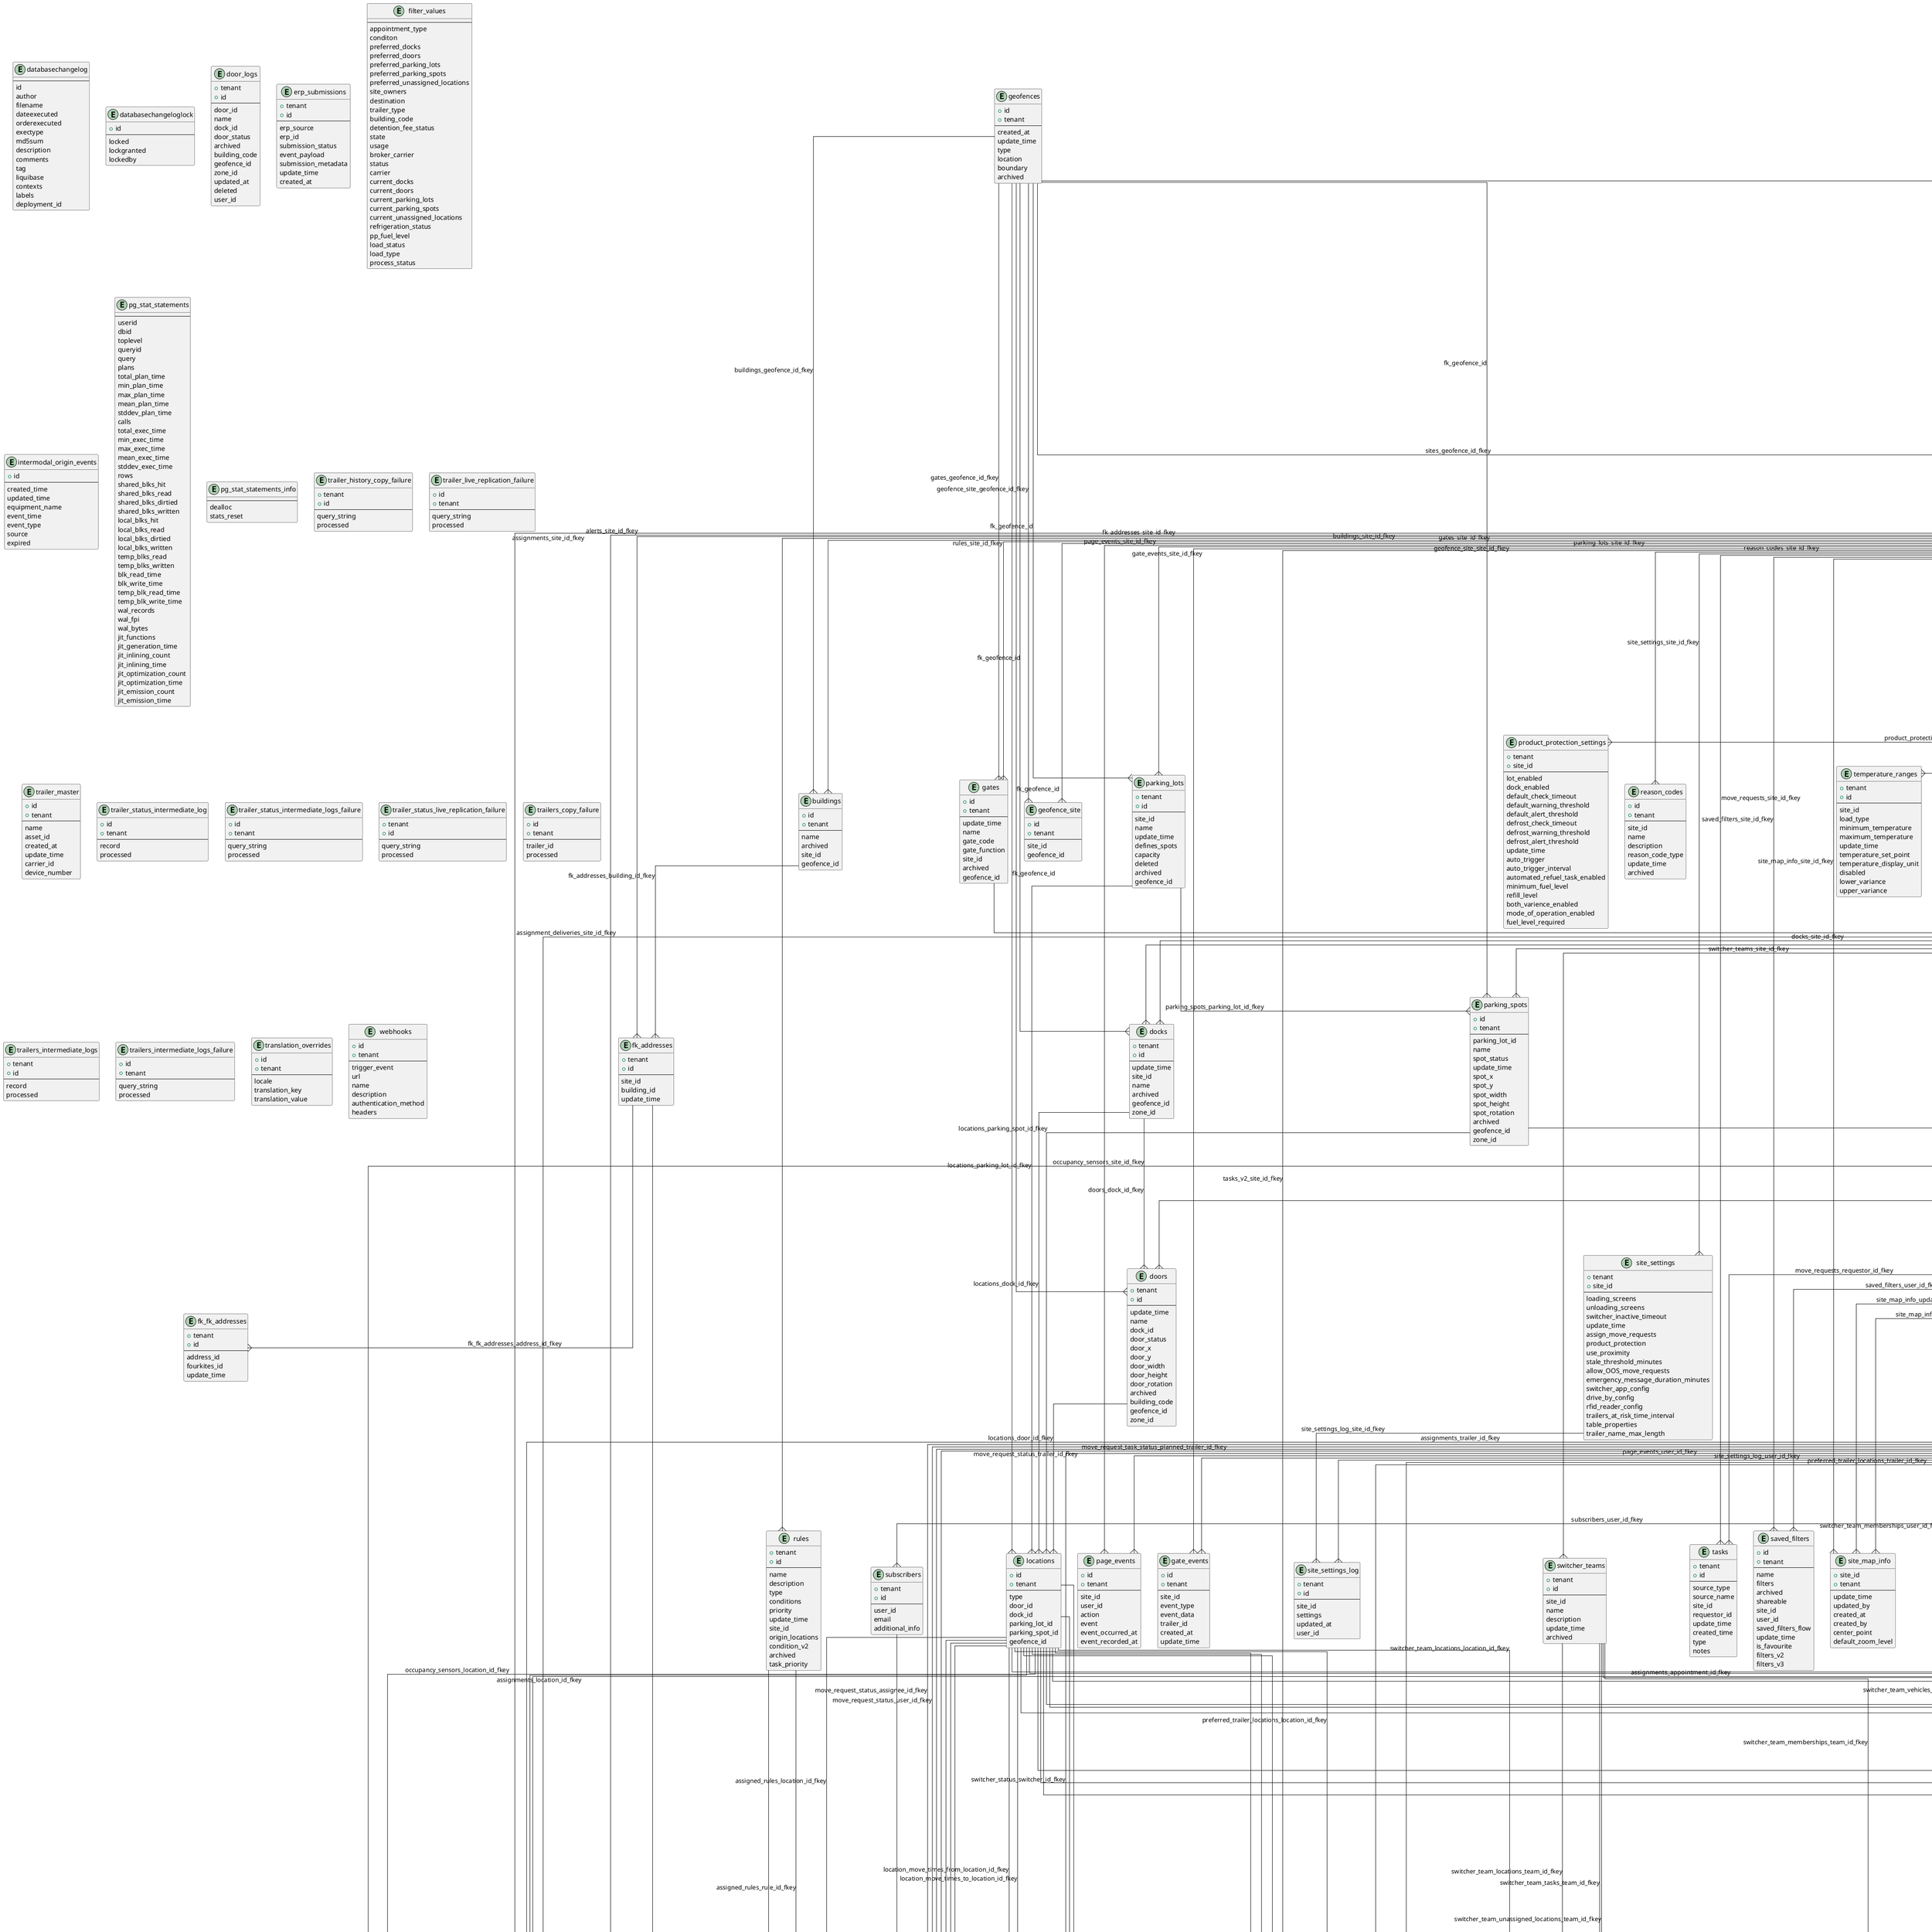 @startuml

skinparam linetype ortho

entity appointments {
    +id
    +tenant
    --
    appointment_type
    update_time
    tms_id
    tms_source
    site_id
    tractor_id
    gate_pass_number
    gp_open_time
    gp_close_time
    gp_close_type
    additional_attributes
    inbound_trailer_id
    outbound_trailer_id
}
entity assigned_rules {
    +tenant
    +id
    --
    update_time
    location_id
    rule_id
}
entity assignment_deliveries {
    +id
    +tenant
    --
    assignment_id
    delivery_id
    update_time
    site_id
}
entity assignments {
    +tenant
    +id
    --
    direction
    update_time
    appointment_id
    sequence_number
    trailer_id
    location_id
    site_id
}
entity buildings {
    +id
    +tenant
    --
    name
    archived
    site_id
    geofence_id
}
entity carrier_eligibility_rules {
    +id
    +tenant
    --
    tractor_owner
    trailer_owner
    load_status
}
entity carrier_rates {
    +tenant
    +id
    --
    carrier_id
    site_id
    trailer_type_id
    detention_rate_id
    archived
    update_time
    start_time
    type
    charge_interval
    charge_interval_units
    detention_rate
    disabled
    end_event
    free_time
    free_time_units
    intermodal
    max_fee
    ob_end_event
    ob_start_event
    origin_return_calc_method
    start_event
}
entity carrier_sites {
    +tenant
    +id
    --
    update_time
    carrier_id
    site_id
    active
}
entity carriers {
    +tenant
    +id
    --
    update_time
    carrier_code
    name
    owns_trailers
    owns_tractors
    archived
    fourkites_id
    auto_create_carrier_from_integration
    parent_carrier_id
}
entity ctpat_settings {
    +id
    +tenant
    --
    config
    enabled
    mandatory
    created_at
    updated_at
    created_by
    updated_by
}
entity custom_field_options {
    +tenant
    +id
    --
    custom_field_id
    name
    label
    value
}
entity custom_fields {
    +id
    +tenant
    --
    name
    label
    type
    additional_attributes
    description
}
entity customer_carriers {
    +tenant
    +id
    --
    customer_id
    carrier_id
    update_time
}
entity customers {
    +tenant
    +id
    --
    update_time
    name
    active
    customer_permalink
}
entity databasechangelog {
    --
    id
    author
    filename
    dateexecuted
    orderexecuted
    exectype
    md5sum
    description
    comments
    tag
    liquibase
    contexts
    labels
    deployment_id
}
entity databasechangeloglock {
    +id
    --
    locked
    lockgranted
    lockedby
}
entity deliveries {
    +id
    +tenant
    --
    name
    site_id
    update_time
    route_id
    bill_of_lading
    tms_id
    tms_source
    priority
    origin_id
    destination_id
    customer_id
    scheduled_arrival_start
    scheduled_arrival_end
    estimated_arrival_time
    actual_arrival_time
    scheduled_departure_start
    scheduled_departure_end
    actual_departure_time
    scheduled_load_id
    actual_load_id
    safety_check
    safety_check_time
    canceled
    external_url
    processed
    load_reference_numbers
    po_numbers
    reference_numbers
    expected_seal_number
    scheduled_carrier_id
    scheduled_trailer_name
    actual_load_mode
    tags
    want_time
    scheduled_trailer_type_id
    expected_seal_status
    expected_broker_id
    last_associated_trailer_id
    latest_appointment_id
}
entity delivery_groups {
    +id
    +tenant
    --
    group_id
    delivery_id
    update_time
    site_id
}
entity delivery_templates {
    +tenant
    +id
    --
    name
    template_type
    site_id
    load_status
    load_type
    process_status
    custom_fields
    update_time
    location_set_id
    deliveries
    archived
}
entity detention_rates {
    +tenant
    +id
    --
    detention_rate
    charge_interval
    charge_interval_units
    free_time
    free_time_units
    max_fee
    disabled
    archived
    intermodal
    start_event
    end_event
    ob_start_event
    ob_end_event
    origin_return_calc_method
}
entity docks {
    +tenant
    +id
    --
    update_time
    site_id
    name
    archived
    geofence_id
    zone_id
}
entity door_logs {
    +tenant
    +id
    --
    door_id
    name
    dock_id
    door_status
    archived
    building_code
    geofence_id
    zone_id
    updated_at
    deleted
    user_id
}
entity doors {
    +tenant
    +id
    --
    update_time
    name
    dock_id
    door_status
    door_x
    door_y
    door_width
    door_height
    door_rotation
    archived
    building_code
    geofence_id
    zone_id
}
entity driving_nodes {
    +id
    +tenant
    --
    location
    site_id
}
entity driving_paths {
    +tenant
    +id
    --
    parent_node_id
    child_node_id
    distance_in_meters
    site_id
}
entity erp_submissions {
    +tenant
    +id
    --
    erp_source
    erp_id
    submission_status
    event_payload
    submission_metadata
    update_time
    created_at
}
entity events {
    +tenant
    +id
    --
    update_time
    type
    start_time
    end_time
    data
    site_id
    level
    rule_id
    record_id
}
entity expected_load_history {
    +tenant
    +id
    --
    delivery_id
    creation_time
    load_id
    user_id
}
entity filter_values {
    --
    appointment_type
    conditon
    preferred_docks
    preferred_doors
    preferred_parking_lots
    preferred_parking_spots
    preferred_unassigned_locations
    site_owners
    destination
    trailer_type
    building_code
    detention_fee_status
    state
    usage
    broker_carrier
    status
    carrier
    current_docks
    current_doors
    current_parking_lots
    current_parking_spots
    current_unassigned_locations
    refrigeration_status
    pp_fuel_level
    load_status
    load_type
    process_status
}
entity fk_addresses {
    +tenant
    +id
    --
    site_id
    building_id
    update_time
}
entity fk_appointment_stops {
    +id
    +tenant
    --
    fourkites_id
    load_number
    stop_id
    status
    appointment_status
    update_time
}
entity fk_fk_addresses {
    +tenant
    +id
    --
    address_id
    fourkites_id
    update_time
}
entity fk_stops {
    +tenant
    +id
    --
    assignment_id
    address_id
    update_time
    checked
}
entity fk_tracking_loads {
    +tenant
    +id
    --
    fourkites_id
    load_number
    status
    update_time
}
entity fk_tracking_stops {
    +tenant
    +id
    --
    tracking_id
    stop_id
    fourkites_id
    update_time
}
entity form_layouts {
    +tenant
    +id
    --
    name
    site_id
    sections
}
entity freight {
    +tenant
    +id
    --
    update_time
    freight_code
    freight_type
    name
    description
    additional_attributes
    archived
}
entity freight_sites {
    +tenant
    +id
    --
    update_time
    freight_id
    site_id
}
entity gate_events {
    +id
    +tenant
    --
    site_id
    event_type
    event_data
    trailer_id
    created_at
    update_time
}
entity gates {
    +id
    +tenant
    --
    update_time
    name
    gate_code
    gate_function
    site_id
    archived
    geofence_id
}
entity geofence_site {
    +id
    +tenant
    --
    site_id
    geofence_id
}
entity geofences {
    +id
    +tenant
    --
    created_at
    update_time
    type
    location
    boundary
    archived
}
entity intermodal_origin_events {
    +id
    --
    created_time
    updated_time
    equipment_name
    event_time
    event_type
    source
    expired
}
entity item_bundles {
    +tenant
    +id
    --
    update_time
    quantity
    load_id
    freight_id
    audited
    supplier_site_id
}
entity load_types {
    +tenant
    +id
    --
    value
    additional_attributes
    archived
    update_time
}
entity loads {
    +id
    +tenant
    --
    update_time
}
entity location_move_times {
    +id
    +tenant
    --
    from_location_id
    to_location_id
    count
    average
    variance
    update_time
}
entity location_set_association {
    +id
    +tenant
    --
    location_id
    location_set_id
}
entity location_sets {
    +tenant
    +id
    --
}
entity locations {
    +id
    +tenant
    --
    type
    door_id
    dock_id
    parking_lot_id
    parking_spot_id
    geofence_id
}
entity move_request_events {
    +id
    +tenant
    --
    site_id
    event_type
    event_data
    trailer_id
    created_at
    update_time
}
entity move_request_queues {
    +tenant
    +id
    --
    user_id
    move_request_id
    priority
}
entity move_request_task_status {
    +id
    +tenant
    --
    task_id
    status_start_time
    status_end_time
    user_id
    trailer_id
    mover_type
    from_location_id
    to_location_id
    priority
    status
    rejected
    requestor_comments
    assignee_id
    assignee_comments
    assignment_reason
    temperature_display_unit
    temperature_set_point
    switcher_vehicle_id
    is_reopen
    assignment_logic
    trailer_status_id_at_task_creation
    planned_trailer_id
    planned_to_location_id
}
entity notifications {
    +id
    +tenant
    --
    subscription_id
    status
    history
    event_id
    created_at
    status_time
    archived
}
entity observed_load_history {
    +id
    +tenant
    --
    delivery_id
    creation_time
    load_id
    user_id
}
entity occupancy_sensor_events {
    +id
    +tenant
    --
    sensor_id
    enabled
    update_time
    event_start_time
    event_end_time
    occupancy_status
    tag_code
}
entity occupancy_sensors {
    +tenant
    +id
    --
    location_id
    code
    archived
    update_time
    site_id
}
entity page_events {
    +id
    +tenant
    --
    site_id
    user_id
    action
    event
    event_occurred_at
    event_recorded_at
}
entity parking_lots {
    +tenant
    +id
    --
    site_id
    name
    update_time
    defines_spots
    capacity
    deleted
    archived
    geofence_id
}
entity parking_spots {
    +id
    +tenant
    --
    parking_lot_id
    name
    spot_status
    update_time
    spot_x
    spot_y
    spot_width
    spot_height
    spot_rotation
    archived
    geofence_id
    zone_id
}
entity pg_stat_statements {
    --
    userid
    dbid
    toplevel
    queryid
    query
    plans
    total_plan_time
    min_plan_time
    max_plan_time
    mean_plan_time
    stddev_plan_time
    calls
    total_exec_time
    min_exec_time
    max_exec_time
    mean_exec_time
    stddev_exec_time
    rows
    shared_blks_hit
    shared_blks_read
    shared_blks_dirtied
    shared_blks_written
    local_blks_hit
    local_blks_read
    local_blks_dirtied
    local_blks_written
    temp_blks_read
    temp_blks_written
    blk_read_time
    blk_write_time
    temp_blk_read_time
    temp_blk_write_time
    wal_records
    wal_fpi
    wal_bytes
    jit_functions
    jit_generation_time
    jit_inlining_count
    jit_inlining_time
    jit_optimization_count
    jit_optimization_time
    jit_emission_count
    jit_emission_time
}
entity pg_stat_statements_info {
    --
    dealloc
    stats_reset
}
entity precool_task_status {
    +id
    +tenant
    --
    status_start_time
    status_end_time
    priority
    status
    rejected
    requestor_comments
    assignee_comments
    temperature_set_point
    task_id
    user_id
    trailer_id
    assignee_id
    assignment_reason
    temperature_display_unit
    switcher_vehicle_id
    is_reopen
    assignment_logic
    trailer_status_id_at_task_creation
    planned_trailer_id
    planned_to_location_id
}
entity preferred_trailer_locations {
    +id
    +tenant
    --
    update_time
    trailer_id
    location_id
}
entity product_protection_checks {
    +id
    +tenant
    --
    user_id
    trailer_id
    check_time
    temperature_checked
    fuel_level_checked
    refrigeration_status
    fuel_level
    temperature
    temperature_set_point
    temperature_range_min
    temperature_range_max
    temperature_display_unit
    source_type
    source_name
    mode_of_operation
    mode_of_operation_checked
}
entity product_protection_settings {
    +tenant
    +site_id
    --
    lot_enabled
    dock_enabled
    default_check_timeout
    default_warning_threshold
    default_alert_threshold
    defrost_check_timeout
    defrost_warning_threshold
    defrost_alert_threshold
    update_time
    auto_trigger
    auto_trigger_interval
    automated_refuel_task_enabled
    minimum_fuel_level
    refill_level
    both_varience_enabled
    mode_of_operation_enabled
    fuel_level_required
}
entity reason_codes {
    +id
    +tenant
    --
    site_id
    name
    description
    reason_code_type
    update_time
    archived
}
entity refuel_task_status {
    +tenant
    +id
    --
    status_start_time
    status_end_time
    priority
    status
    rejected
    requestor_comments
    assignee_comments
    assignment_reason
    task_id
    user_id
    trailer_id
    assignee_id
    fuel_level
    switcher_vehicle_id
    is_reopen
    assignment_logic
    trailer_status_id_at_task_creation
    planned_trailer_id
    planned_to_location_id
}
entity report_sites {
    +report_id
    +tenant
    +site_id
    --
    update_time
}
entity reports {
    +id
    +tenant
    --
    update_time
    created_at
    name
    template
    user_id
    columns
    filters
    shared_with
    is_shared_report
    last_modified_by
    filters_v2
}
entity rfid_tag_reads {
    +id
    +tenant
    --
    timestamp_of_read
    site_id
    signal_strength
    rfid
    tag_type_id
    tag_code
    switcher_vehicle_id
    switcher_driver
    latitude
    longitude
    heading
    speed
    distance_to_closest_location
    trailer_associated_with_rfid
    trailer_current_location_type
    trailer_current_location_id
    trailer_current_location_name
    status
    process_comments
    created_at
    invalid_payload
    post_process_required
    closest_parking_spot_id
    closest_parking_spot_name
    trailer_status_id
}
entity rules {
    +tenant
    +id
    --
    name
    description
    type
    conditions
    priority
    update_time
    site_id
    origin_locations
    condition_v2
    archived
    task_priority
}
entity saved_filters {
    +id
    +tenant
    --
    name
    filters
    archived
    shareable
    site_id
    user_id
    saved_filters_flow
    update_time
    is_favourite
    filters_v2
    filters_v3
}
entity scheduled_report_email_addresses {
    +id
    +tenant
    --
    scheduled_report_email_id
    email_address
}
entity scheduled_report_email_send_frequencies {
    +id
    +tenant
    --
    scheduled_report_email_id
    send_frequency
}
entity scheduled_report_emails {
    +tenant
    +id
    --
    name
    email_subject
    report_id
    created_at
    data_window_delta
    tz_name
    last_sent_at
    attachment_file_format
    site_ids
}
entity site_map_info {
    +site_id
    +tenant
    --
    update_time
    updated_by
    created_at
    created_by
    center_point
    default_zoom_level
}
entity site_settings {
    +tenant
    +site_id
    --
    loading_screens
    unloading_screens
    switcher_inactive_timeout
    update_time
    assign_move_requests
    product_protection
    use_proximity
    stale_threshold_minutes
    allow_OOS_move_requests
    emergency_message_duration_minutes
    switcher_app_config
    drive_by_config
    rfid_reader_config
    trailers_at_risk_time_interval
    table_properties
    trailer_name_max_length
}
entity site_settings_log {
    +tenant
    +id
    --
    site_id
    settings
    updated_at
    user_id
}
entity sites {
    +tenant
    +id
    --
    update_time
    name
    site_code
    site_type
    licensed
    archived
    additional_attributes
    geofence_id
    time_zone
    facility_master_id
}
entity subscribers {
    +tenant
    +id
    --
    user_id
    email
    additional_info
}
entity subscriptions {
    +tenant
    +id
    --
    event_type
    event_subtype
    notification_type
    subscriber_id
    archived
}
entity switcher_event_log {
    +id
    +tenant
    --
    event_data
    event_time
    created_at
}
entity switcher_status {
    +tenant
    +id
    --
    switcher_event_log_id
    switcher_id
    switcher_vehicle_id
    site_id
    status_start_time
    status_end_time
    logged_in
    screen
    event
    num_of_tasks_assigned
    task_id
    created_at
    next_switcher_status_id
}
entity switcher_status_summary {
    +id
    +tenant
    --
    interval_time
    switcher_id
    switcher_vehicle_id
    site_id
    logged_in_time
    task_screen_time
    home_screen_time
    inventory_screen_time
    product_protection_screen_time
    active_time_completed_tasks
    active_time_other_tasks
    inactive_time_with_tasks
    inactive_time_without_tasks
    total_move_tasks_completed
    total_move_tasks_rejected
    total_move_tasks_unassigned
    move_tasks_average_time_dispatched_to_unassigned
    move_tasks_average_time_dispatched_to_accepted
    move_tasks_average_time_accepted_to_rejected
    move_tasks_average_time_accepted_to_hooked
    move_tasks_average_time_hooked_to_completed
    move_tasks_average_time_dispatched_to_completed
    total_bump_tasks_completed
    total_bump_tasks_rejected
    total_bump_tasks_unassigned
    bump_tasks_average_time_dispatched_to_unassigned
    bump_tasks_average_time_dispatched_to_accepted
    bump_tasks_average_time_accepted_to_rejected
    bump_tasks_average_time_accepted_to_hooked
    bump_tasks_average_time_hooked_to_completed
    bump_tasks_average_time_dispatched_to_completed
    total_precool_tasks_completed
    total_precool_tasks_rejected
    total_precool_tasks_unassigned
    precool_tasks_average_time_dispatched_to_unassigned
    precool_tasks_average_time_dispatched_to_accepted
    precool_tasks_average_time_accepted_to_rejected
    precool_tasks_average_time_accepted_to_completed
    precool_tasks_average_time_dispatched_to_completed
    total_refuel_tasks_completed
    total_refuel_tasks_rejected
    total_refuel_tasks_unassigned
    refuel_tasks_average_time_dispatched_to_unassigned
    refuel_tasks_average_time_dispatched_to_accepted
    refuel_tasks_average_time_accepted_to_rejected
    refuel_tasks_average_time_accepted_to_completed
    refuel_tasks_average_time_dispatched_to_completed
    move_tasks_count_dispatched_to_unassigned
    move_tasks_count_dispatched_to_accepted
    move_tasks_count_accepted_to_rejected
    move_tasks_count_accepted_to_hooked
    move_tasks_count_hooked_to_completed
    move_tasks_count_dispatched_to_completed
    bump_tasks_count_dispatched_to_unassigned
    bump_tasks_count_dispatched_to_accepted
    bump_tasks_count_accepted_to_rejected
    bump_tasks_count_accepted_to_hooked
    bump_tasks_count_hooked_to_completed
    bump_tasks_count_dispatched_to_completed
    precool_tasks_count_dispatched_to_unassigned
    precool_tasks_count_dispatched_to_accepted
    precool_tasks_count_accepted_to_rejected
    precool_tasks_count_accepted_to_completed
    precool_tasks_count_dispatched_to_completed
    refuel_tasks_count_dispatched_to_unassigned
    refuel_tasks_count_dispatched_to_accepted
    refuel_tasks_count_accepted_to_rejected
    refuel_tasks_count_accepted_to_completed
    refuel_tasks_count_dispatched_to_completed
    manual_tasks_completed
    created_at
}
entity switcher_team_locations {
    +id
    +tenant
    --
    team_id
    location_id
    update_time
    preferred
}
entity switcher_team_memberships {
    +id
    +tenant
    --
    team_id
    user_id
    update_time
}
entity switcher_team_tasks {
    +id
    +tenant
    --
    team_id
    task_type
    update_time
}
entity switcher_team_unassigned_locations {
    +tenant
    +id
    --
    team_id
    eligible
    preferred
    update_time
}
entity switcher_team_vehicles {
    +tenant
    +id
    --
    team_id
    switcher_vehicle_id
    update_time
}
entity switcher_teams {
    +tenant
    +id
    --
    site_id
    name
    description
    update_time
    archived
}
entity switcher_vehicles {
    +tenant
    +id
    --
    site_id
    name
    description
    switcher_id
    archived
    location
    heading
    speed
}
entity tag_types {
    +tenant
    +id
    --
    name
    prefix
    default
    archived
    update_time
    created_at
    range_min
    range_max
}
entity tasks {
    +tenant
    +id
    --
    source_type
    source_name
    site_id
    requestor_id
    update_time
    created_time
    type
    notes
}
entity tasks_v2 {
    +tenant
    +id
    --
    site_id
    requestor_id
    source_type
    source_name
    created_time
    update_time
    type
    notes
    trailer_id
    mover_type
    from_location_id
    to_location_id
    temperature_set_point
    temperature_display_unit
    priority
    status
    rejected
    is_reopen
    requestor_comments
    assignee_comments
    assignee_id
    switcher_vehicle_id
    fuel_level
    trailer_status_id_at_task_creation
    planned_trailer_id
    planned_to_location_id
}
entity temperature_ranges {
    +tenant
    +id
    --
    site_id
    load_type
    minimum_temperature
    maximum_temperature
    update_time
    temperature_set_point
    temperature_display_unit
    disabled
    lower_variance
    upper_variance
}
entity tractors {
    +tenant
    +id
    --
    name
    carrier_id
    license_plate
    tractor_state
    tractor_country
    created_at
    update_time
    driver
}
entity trailer_checks {
    +id
    +tenant
    --
    trailer_id
    site_id
    update_time
    check_time
    check_direction
    tractor_id
    appointment_id
    guard_id
    comments
    gate_id
    turnaway_reason_code
    check_in_source
    check_out_source
    time_taken_checkin
    time_taken_checkout
    trailer_status_id
}
entity trailer_conditions {
    +tenant
    +id
    --
    value
    archived
    update_time
}
entity trailer_events {
    +tenant
    +id
    --
    site_id
    event_type
    event_data
    trailer_id
    created_at
    update_time
}
entity trailer_fees {
    +tenant
    +id
    --
    trailer_id
    update_time
    fee
    carrier_rate_id
    end_time
    start_time
}
entity trailer_history {
    +id
    +tenant
    --
    trailer_id
    name
    created_at
    device_number
    update_time
    carrier_id
    broker_id
    site_owner_id
    site_id
    process_status
    yusen_tag_id
    load_status_empty_timestamp
    load_status_full_timestamp
    process_status_unloaded_timestamp
    process_status_loaded_timestamp
    delivery_group
    seal
    seal_status
    location_id
    load_status
    load_type
    user_id
    ready
    damage
    damage_note
    audit
    audit_note
    out_of_service
    out_of_service_note
    usage
    old_tag_code
    condition
    comments
    switcher_vehicle_id
    tag_type_id
    tag_code
    latest_pp_check_id
    last_pp_temp_check_id
    last_pp_fuel_check_id
    last_tag_read_time
    building_code
    additional_attributes
    intermodal_origin_time
    status_start_time
    carrier_rates_id
    detention_start_timestamp
    risk_start_time
    check_in_time
    check_out_time
    detention_fees
    turnaway_reason_code
    expected_outbound_delivery
    location_source
    detention_rule
    detention_end_timestamp
    type_id
    ctpat_info
    last_driveby_validation_time
    expected_outbound_shipment_group_id
}
entity trailer_history_copy_failure {
    +tenant
    +id
    --
    query_string
    processed
}
entity trailer_history_tmp {
    +tenant
    +id
    --
    trailer_id
    name
    created_at
    device_number
    update_time
    carrier_id
    broker_id
    site_owner_id
    trailer_type_id
    site_id
    process_status
    yusen_tag_id
    load_status_empty_timestamp
    load_status_full_timestamp
    process_status_unloaded_timestamp
    process_status_loaded_timestamp
    delivery_group
    seal
    seal_status
    location_id
    load_status
    load_type
    user_id
    ready
    damage
    damage_note
    audit
    audit_note
    out_of_service
    out_of_service_note
    usage
    old_tag_code
    condition
    comments
    switcher_vehicle_id
    tag_type_id
    tag_code
    latest_pp_check_id
    last_pp_temp_check_id
    last_pp_fuel_check_id
    last_tag_read_time
    building_code
    load_status_time
    trailer_fees
    additional_attributes
    intermodal_origin_time
    status_start_time
    carrier_rates_id
    detention_start_timestamp
    risk_start_time
    check_in_time
    check_out_time
    detention_fees
    turnaway_reason_code
    expected_outbound_delivery
    location_source
    detention_rule
    detention_end_timestamp
}
entity trailer_live_replication_failure {
    +id
    +tenant
    --
    query_string
    processed
}
entity trailer_master {
    +id
    +tenant
    --
    name
    asset_id
    created_at
    update_time
    carrier_id
    device_number
}
entity trailer_pool_settings {
    +tenant
    +id
    --
    site_id
    carrier_id
    min_pool
    max_pool
    additional_attributes
    updated_at
    updated_by
}
entity trailer_queues {
    +id
    +tenant
    --
    location_id
    trailer_id
    position
    requestor_id
    additional_attributes
    task_priority
    requestor_comments
}
entity trailer_status {
    +id
    +tenant
    --
    update_time
    status_start_time
    status_end_time
    trailer_id
    delivery_group
    seal
    seal_status
    site_id
    location_id
    load_status
    load_type
    process_status
    user_id
    ready
    damage
    damage_note
    audit
    audit_note
    out_of_service
    out_of_service_note
    usage
    additional_attributes
    old_tag_code
    condition
    comments
    switcher_vehicle_id
    tag_type_id
    tag_code
    last_pp_fuel_check_id
    last_pp_temp_check_id
    latest_pp_check_id
    last_tag_read_time
    building_code
    carrier_id
    trailer_name
    trailer_type_id
    intermodal_origin_time
    broker_id
    site_owner_id
    expected_outbound_delivery
    location_source
    carrier_rates_id
    detention_start_timestamp
    risk_start_time
    ctpat_info
    last_driveby_validation_time
    additional_attributes_v2
    trailer_usage_id
    trailer_condition_id
    load_type_id
    expected_outbound_shipment_group_id
}
entity trailer_status_intermediate_log {
    +id
    +tenant
    --
    record
    processed
}
entity trailer_status_intermediate_logs_failure {
    +id
    +tenant
    --
    query_string
    processed
}
entity trailer_status_live_replication_failure {
    +tenant
    +id
    --
    query_string
    processed
}
entity trailer_tag_sites {
    +id
    +tenant
    --
    update_time
    trailer_tag_id
    eligible_site_id
}
entity trailer_tags {
    +tenant
    +id
    --
    update_time
    tag_code
    trailer_name
    carrier_id
    archived
    additional_attributes
    check_in_eligible
    check_out_eligible
    trailer_usage
    trailer_type_id
    tag_type_id
    trailer_usage_id
}
entity trailer_type_sites {
    +tenant
    +id
    --
    update_time
    trailer_type_id
    eligible_site_id
}
entity trailer_types {
    +id
    +tenant
    --
    name
    refrigerated
    is_swing_door
    archived
}
entity trailer_usage {
    +id
    +tenant
    --
    value
    archived
    update_time
}
entity trailers {
    +id
    +tenant
    --
    name
    created_at
    update_time
    carrier_id
    broker_id
    site_owner_id
    type_id
    process_status
    site_id
    device_number
    yusen_tag_id
    load_status_empty_timestamp
    load_status_full_timestamp
    process_status_loaded_timestamp
    process_status_unloaded_timestamp
    carrier_rates_id
    check_in_time
    check_out_time
    detention_start_timestamp
    detention_end_timestamp
    detention_fees
    detention_rule
    risk_start_time
    turnaway_reason_code
    additional_attributes_v2
}
entity trailers_copy_failure {
    +id
    +tenant
    --
    trailer_id
    processed
}
entity trailers_intermediate_logs {
    +tenant
    +id
    --
    record
    processed
}
entity trailers_intermediate_logs_failure {
    +id
    +tenant
    --
    query_string
    processed
}
entity trailers_v2 {
    +id
    +tenant
    --
    name
    created_at
    update_time
    device_number
    carrier_id
    broker_id
    site_owner_id
    site_id
    process_status
    yusen_tag_id
    load_status_empty_timestamp
    load_status_full_timestamp
    process_status_unloaded_timestamp
    process_status_loaded_timestamp
    delivery_group
    seal
    seal_status
    location_id
    load_status
    load_type
    user_id
    ready
    damage
    damage_note
    audit
    audit_note
    out_of_service
    out_of_service_note
    usage
    old_tag_code
    condition
    comments
    switcher_vehicle_id
    tag_type_id
    tag_code
    latest_pp_check_id
    last_pp_temp_check_id
    last_pp_fuel_check_id
    last_tag_read_time
    building_code
    additional_attributes
    intermodal_origin_time
    status_start_time
    carrier_rates_id
    check_in_time
    check_out_time
    detention_fees
    detention_start_timestamp
    risk_start_time
    turnaway_reason_code
    expected_outbound_delivery
    location_source
    detention_rule
    detention_end_timestamp
    type_id
    ctpat_info
    last_driveby_validation_time
    last_known_audit
    last_known_audit_note
    last_known_damage
    last_known_damage_note
    last_known_out_of_service
    last_known_out_of_service_note
    ever_damage
    ever_out_of_service
    last_location_update_time
    last_process_status_update_time
    last_load_status_update_time
    last_condition_update_time
    last_known_tag_code
    last_known_inside_process_status
    last_known_inbound_delivery_group
    last_known_outbound_delivery_group
    last_known_location_id
    first_assigned_processing_location_id
    last_comment_update_time
    last_audit_note_update_time
    last_damage_note_update_time
    last_out_of_service_note_update_time
    last_known_comment
    additional_attributes_v2
    trailer_usage_id
    trailer_condition_id
    load_type_id
    expected_outbound_shipment_group_id
    detention_configuration_at_checkin
    load_status_at_checkin
    detention_start_event
    detention_end_event
    time_on_site
}
entity trailers_v2_tmp {
    +tenant
    +id
    --
    name
    created_at
    update_time
    device_number
    carrier_id
    broker_id
    site_owner_id
    trailer_type_id
    site_id
    process_status
    yusen_tag_id
    load_status_empty_timestamp
    load_status_full_timestamp
    process_status_unloaded_timestamp
    process_status_loaded_timestamp
    delivery_group
    seal
    seal_status
    location_id
    load_status
    load_type
    user_id
    ready
    damage
    damage_note
    audit
    audit_note
    out_of_service
    out_of_service_note
    usage
    old_tag_code
    condition
    comments
    switcher_vehicle_id
    tag_type_id
    tag_code
    latest_pp_check_id
    last_pp_temp_check_id
    last_pp_fuel_check_id
    last_tag_read_time
    building_code
    load_status_time
    trailer_fees
    additional_attributes
    intermodal_origin_time
    status_start_time
    carrier_rates_id
    check_in_time
    check_out_time
    detention_fees
    detention_start_timestamp
    risk_start_time
    turnaway_reason_code
    expected_outbound_delivery
    location_source
    detention_rule
    detention_end_timestamp
}
entity translation_overrides {
    +id
    +tenant
    --
    locale
    translation_key
    translation_value
}
entity user_carriers {
    +tenant
    +id
    --
    user_id
    carrier_id
    update_time
}
entity user_history {
    +id
    +tenant
    --
    user_id
    event_time
    active
    logged_in
    user_initiated
    generated_by
}
entity user_site_preferences {
    +tenant
    +id
    --
    site_id
    user_id
    docks
    tasks
    created_at
    updated_at
}
entity user_sites {
    +tenant
    +id
    --
    user_id
    site_id
    update_time
}
entity users {
    +id
    +tenant
    --
    first_name
    last_name
    email_address
    expires_in
    create_time
    update_time
    archived
    keycloak_id
    heartbeat
    type
    language
    language_code
    created_by
    updated_by
    updated_at
}
entity webhooks {
    +id
    +tenant
    --
    trigger_event
    url
    name
    description
    authentication_method
    headers
}
entity yard_properties {
    +tenant
    +id
    --
    property
    option_name
    additional_attributes
    zone_id
}
entity zones {
    +id
    +tenant
    --
    name
    description
    site_id
    geofence_id
    archived
    clean_up
    update_time
}

appointments --{ assignments :assignments_appointment_id_fkey
appointments --{ deliveries :deliveries_latest_appointment_id_fkey
appointments --{ trailer_checks :trailer_checks_appointment_id_fkey
assignments --{ assignment_deliveries :assignment_deliveries_assignment_id_fkey
assignments --{ fk_stops :fk_stops_assignment_id_fkey
buildings --{ fk_addresses :fk_addresses_building_id_fkey
carrier_rates --{ trailer_fees :trailer_fees_carrier_rate_id_fkey
carrier_rates --{ trailer_status :trailer_status_carrier_rates_id
carrier_rates --{ trailers :trailers_carrier_rates_id
carrier_rates --{ trailer_history :trailers_history_carrier_rates_id
carrier_rates --{ trailer_history_tmp :trailers_history_carrier_rates_id
carrier_rates --{ trailers_v2 :trailers_v2_carrier_rates_id
carrier_rates --{ trailers_v2_tmp :trailers_v2_carrier_rates_id
carrier_rates --{ trailers_v2 :trailers_v2_detention_configuration_at_checkin
carriers --{ carrier_eligibility_rules :carrier_eligibility_rules_tractor_owner_fkey
carriers --{ carrier_eligibility_rules :carrier_eligibility_rules_trailer_owner_fkey
carriers --{ deliveries :carrier_id_fkey
carriers --{ carrier_rates :carrier_rates_carrier_id_fkey
carriers --{ carrier_sites :carrier_sites_carrier_id_fkey
carriers --{ customer_carriers :customer_carriers_carrier_id_fkey
carriers --{ deliveries :deliveries_expected_broker_id_fkey
carriers --{ tractors :tractors_carrier_id_fkey
carriers --{ trailer_history :trailer_history_broker_id_fkey
carriers --{ trailer_history_tmp :trailer_history_broker_id_fkey
carriers --{ trailer_history :trailer_history_carrier_id_fkey
carriers --{ trailer_history_tmp :trailer_history_carrier_id_fkey
carriers --{ trailer_pool_settings :trailer_pool_settings_carrier_id_fkey
carriers --{ trailer_status :trailer_status_broker_id_fkey
carriers --{ trailer_status :trailer_status_carrier_id_fkey
carriers --{ trailer_tags :trailer_tags_carrier_id_fkey
carriers --{ trailers :trailers_broker_id_fkey
carriers --{ trailers :trailers_carrier_id_fkey
carriers --{ trailers_v2 :trailers_v2_broker_id_fkey
carriers --{ trailers_v2_tmp :trailers_v2_broker_id_fkey
carriers --{ trailers_v2 :trailers_v2_carrier_id_fkey
carriers --{ trailers_v2_tmp :trailers_v2_carrier_id_fkey
carriers --{ user_carriers :user_carriers_carrier_id_fkey
custom_fields --{ custom_field_options :custom_field_options_custom_field_id_fkey
customers --{ customer_carriers :customer_carriers_customer_id_fkey
customers --{ deliveries :deliveries_customer_id_fkey
deliveries --{ assignment_deliveries :assignment_deliveries_delivery_id_fkey
deliveries --{ delivery_groups :delivery_groups_delivery_id_fkey
deliveries --{ expected_load_history :expected_load_history_delivery_id_fkey
deliveries --{ observed_load_history :observed_load_history_delivery_id_fkey
deliveries --{ trailer_history_tmp :trailer_history_expected_outbound_delivery_fkey
deliveries --{ trailers_v2_tmp :trailers_v2_expected_outbound_delivery_fkey
detention_rates --{ carrier_rates :carrier_rates_detention_rate_id_fkey
docks --{ doors :doors_dock_id_fkey
docks --{ locations :locations_dock_id_fkey
doors --{ locations :locations_door_id_fkey
driving_nodes --{ driving_paths :driving_paths_child_node_id_fkey
driving_nodes --{ driving_paths :driving_paths_parent_node_id_fkey
events --{ notifications :notifications_event_id_fkey
fk_addresses --{ fk_fk_addresses :fk_fk_addresses_address_id_fkey
fk_addresses --{ fk_stops :fk_stops_address_id_fkey
fk_stops --{ fk_appointment_stops :fk_appointment_stops_stop_id_fkey
fk_stops --{ fk_tracking_stops :fk_tracking_stops_stop_id_fkey
fk_tracking_loads --{ fk_tracking_stops :fk_tracking_stops_tracking_id_fkey
freight --{ freight_sites :freight_sites_freight_id_fkey
freight --{ item_bundles :item_bundles_freight_id_fkey
gates --{ trailer_checks :trailer_checks_gate_id_fkey
geofences --{ buildings :buildings_geofence_id_fkey
geofences --{ docks :fk_geofence_id
geofences --{ doors :fk_geofence_id
geofences --{ locations :fk_geofence_id
geofences --{ parking_lots :fk_geofence_id
geofences --{ parking_spots :fk_geofence_id
geofences --{ gates :gates_geofence_id_fkey
geofences --{ geofence_site :geofence_site_geofence_id_fkey
geofences --{ sites :sites_geofence_id_fkey
geofences --{ zones :zones_geofence_id_fkey
load_types --{ trailer_status :trailer_status_load_types_id_fkey
load_types --{ trailers_v2 :trailers_v2_load_types_id_fkey
loads --{ deliveries :deliveries_actual_load_id_fkey
loads --{ deliveries :deliveries_scheduled_load_id_fkey
loads --{ expected_load_history :expected_load_history_load_id_fkey
loads --{ item_bundles :item_bundles_load_id_fkey
loads --{ observed_load_history :observed_load_history_load_id_fkey
location_sets --{ delivery_templates :delivery_templates_location_set_id_fkey
location_sets --{ location_set_association :location_set_association_location_set_id_fkey
locations --{ assigned_rules :assigned_rules_location_id_fkey
locations --{ assignments :assignments_location_id_fkey
locations --{ location_move_times :location_move_times_from_location_id_fkey
locations --{ location_move_times :location_move_times_to_location_id_fkey
locations --{ location_set_association :location_set_association_location_id_fkey
locations --{ move_request_task_status :move_request_status_from_location_id_fkey
locations --{ move_request_task_status :move_request_status_to_location_id_fkey
locations --{ move_request_task_status :move_request_task_status_planned_to_location_id_fkey
locations --{ occupancy_sensors :occupancy_sensors_location_id_fkey
locations --{ precool_task_status :precool_task_status_planned_to_location_id_fkey
locations --{ preferred_trailer_locations :preferred_trailer_locations_location_id_fkey
locations --{ refuel_task_status :refuel_task_status_planned_to_location_id_fkey
locations --{ switcher_team_locations :switcher_team_locations_location_id_fkey
locations --{ tasks_v2 :tasks_v2_from_location_id_fkey
locations --{ tasks_v2 :tasks_v2_planned_to_location_id_fkey
locations --{ tasks_v2 :tasks_v2_to_location_id_fkey
locations --{ trailer_history :trailer_history_location_id_fkey
locations --{ trailer_history_tmp :trailer_history_location_id_fkey
locations --{ trailer_status :trailer_status_location_id_fkey
locations --{ trailer_queues :trailerqueues_location_id_fkey
locations --{ trailers_v2 :trailers_v2_first_assigned_processing_location_id
locations --{ trailers_v2 :trailers_v2_last_known_location_id
locations --{ trailers_v2 :trailers_v2_location_id_fkey
locations --{ trailers_v2_tmp :trailers_v2_location_id_fkey
occupancy_sensors --{ occupancy_sensor_events :occupancy_sensor_events_sensor_id_fkey
parking_lots --{ locations :locations_parking_lot_id_fkey
parking_lots --{ parking_spots :parking_spots_parking_lot_id_fkey
parking_spots --{ locations :locations_parking_spot_id_fkey
parking_spots --{ rfid_tag_reads :rfid_tag_reads_closest_parking_spot_id_fkey
product_protection_checks --{ trailer_status :last_pp_fuel_check_id
product_protection_checks --{ trailer_status :last_pp_temp_check_id
product_protection_checks --{ trailer_status :latest_pp_check_id
product_protection_checks --{ trailer_history :trailer_history_last_pp_fuel_check_id
product_protection_checks --{ trailer_history_tmp :trailer_history_last_pp_fuel_check_id
product_protection_checks --{ trailer_history :trailer_history_last_pp_temp_check_id
product_protection_checks --{ trailer_history_tmp :trailer_history_last_pp_temp_check_id
product_protection_checks --{ trailer_history :trailer_history_latest_pp_check_id
product_protection_checks --{ trailer_history_tmp :trailer_history_latest_pp_check_id
product_protection_checks --{ trailers_v2 :trailers_v2_last_pp_fuel_check_id
product_protection_checks --{ trailers_v2_tmp :trailers_v2_last_pp_fuel_check_id
product_protection_checks --{ trailers_v2 :trailers_v2_last_pp_temp_check_id
product_protection_checks --{ trailers_v2_tmp :trailers_v2_last_pp_temp_check_id
product_protection_checks --{ trailers_v2 :trailers_v2_latest_pp_check_id
product_protection_checks --{ trailers_v2_tmp :trailers_v2_latest_pp_check_id
reports --{ report_sites :report_sites_report_id_fkey
reports --{ scheduled_report_emails :scheduled_report_emails_report_id_fkey
rules --{ events :alerts_rule_id_fkey
rules --{ assigned_rules :assigned_rules_rule_id_fkey
scheduled_report_emails --{ scheduled_report_email_addresses :scheduled_report_email_addresses_scheduled_report_email_id_fkey
scheduled_report_emails --{ scheduled_report_email_send_frequencies :scheduled_report_email_send_freq_scheduled_report_email_id_fkey
site_settings --{ site_settings_log :site_settings_log_site_id_fkey
sites --{ events :alerts_site_id_fkey
sites --{ appointments :appointments_site_id_fkey
sites --{ assignment_deliveries :assignment_deliveries_site_id_fkey
sites --{ assignments :assignments_site_id_fkey
sites --{ buildings :buildings_site_id_fkey
sites --{ carrier_rates :carrier_rates_site_id_fkey
sites --{ carrier_sites :carrier_sites_site_id_fkey
sites --{ deliveries :deliveries_destination_id_fkey
sites --{ deliveries :deliveries_origin_id_fkey
sites --{ deliveries :deliveries_site_id_fkey
sites --{ delivery_groups :delivery_groups_site_id_fkey
sites --{ delivery_templates :delivery_templates_site_id_fkey
sites --{ docks :docks_site_id_fkey
sites --{ driving_nodes :driving_nodes_site_id_fkey
sites --{ driving_paths :driving_paths_site_id_fkey
sites --{ fk_addresses :fk_addresses_site_id_fkey
sites --{ trailers :fk_site_id
sites --{ form_layouts :form_layouts_site_id_fkey
sites --{ freight_sites :freight_sites_site_id_fkey
sites --{ gate_events :gate_events_site_id_fkey
sites --{ gates :gates_site_id_fkey
sites --{ geofence_site :geofence_site_site_id_fkey
sites --{ item_bundles :item_bundles_supplier_site_id_fkey
sites --{ move_request_events :move_request_events_site_id_fkey
sites --{ tasks :move_requests_site_id_fkey
sites --{ occupancy_sensors :occupancy_sensors_site_id_fkey
sites --{ page_events :page_events_site_id_fkey
sites --{ parking_lots :parking_lots_site_id_fkey
sites --{ product_protection_settings :product_protection_settings_site_id_fkey
sites --{ reason_codes :reason_codes_site_id_fkey
sites --{ report_sites :report_sites_site_id_fkey
sites --{ rfid_tag_reads :rfid_tags_reads_site_id_fkey
sites --{ rules :rules_site_id_fkey
sites --{ saved_filters :saved_filters_site_id_fkey
sites --{ site_map_info :site_map_info_site_id_fkey
sites --{ site_settings :site_settings_site_id_fkey
sites --{ switcher_status :switcher_status_site_id_fkey
sites --{ switcher_status_summary :switcher_status_summary_site_id_fkey
sites --{ switcher_teams :switcher_teams_site_id_fkey
sites --{ switcher_vehicles :switcher_vehicles_site_id_fkey
sites --{ tasks_v2 :tasks_v2_site_id_fkey
sites --{ temperature_ranges :temperature_ranges_site_id_fkey
sites --{ trailer_checks :trailer_checks_site_id_fkey
sites --{ trailer_events :trailer_events_site_id_fkey
sites --{ trailer_history :trailer_history_fk_site_id
sites --{ trailer_history_tmp :trailer_history_fk_site_id
sites --{ trailer_history :trailer_history_site_owner_id_fkey
sites --{ trailer_history_tmp :trailer_history_site_owner_id_fkey
sites --{ trailer_pool_settings :trailer_pool_settings_site_id_fkey
sites --{ trailer_status :trailer_status_site_id_fkey
sites --{ trailer_status :trailer_status_site_owner_id_fkey
sites --{ trailer_tag_sites :trailer_tag_sites_eligible_site_id_fkey
sites --{ trailer_type_sites :trailer_typ_sites_eligible_site_id_fkey
sites --{ trailers :trailers_site_owner_id_fkey
sites --{ trailers_v2 :trailers_v2_fk_site_id
sites --{ trailers_v2_tmp :trailers_v2_fk_site_id
sites --{ trailers_v2 :trailers_v2_site_owner_id_fkey
sites --{ trailers_v2_tmp :trailers_v2_site_owner_id_fkey
sites --{ user_site_preferences :user_site_preferences_site_id_fkey
sites --{ user_sites :user_sites_site_id_fkey
sites --{ zones :zones_site_id_fkey
subscribers --{ subscriptions :subscriptions_subscriber_id_fkey
subscriptions --{ notifications :notifications_subscription_id_fkey
switcher_event_log --{ switcher_status :switcher_status_switcher_event_log_id_fkey
switcher_status --{ switcher_status :switcher_status_switcher_status_id_fkey
switcher_teams --{ switcher_team_locations :switcher_team_locations_team_id_fkey
switcher_teams --{ switcher_team_memberships :switcher_team_memberships_team_id_fkey
switcher_teams --{ switcher_team_tasks :switcher_team_tasks_team_id_fkey
switcher_teams --{ switcher_team_unassigned_locations :switcher_team_unassigned_locations_team_id_fkey
switcher_teams --{ switcher_team_vehicles :switcher_team_vehicles_team_id_fkey
switcher_vehicles --{ move_request_task_status :move_request_task_status_switcher_vehicle_id_fkey
switcher_vehicles --{ precool_task_status :precool_task_status_switcher_vehicle_id_fkey
switcher_vehicles --{ refuel_task_status :refuel_task_status_switcher_vehicle_id_fkey
switcher_vehicles --{ rfid_tag_reads :rfid_tags_reads_switcher_vehicle_id_fkey
switcher_vehicles --{ switcher_status_summary :switcher_status_summary_switcher_vehicle_id_fkey
switcher_vehicles --{ switcher_status :switcher_status_switcher_vehicle_id_fkey
switcher_vehicles --{ switcher_team_vehicles :switcher_team_vehicles_switcher_vehicle_id_fkey
switcher_vehicles --{ trailer_status :switcher_vehicle_id_fkey
switcher_vehicles --{ tasks_v2 :tasks_v2_switcher_vehicle_id_fkey
switcher_vehicles --{ trailer_history :trailer_history_switcher_vehicle_id_fkey
switcher_vehicles --{ trailer_history_tmp :trailer_history_switcher_vehicle_id_fkey
switcher_vehicles --{ trailers_v2 :trailers_v2_switcher_vehicle_id_fkey
switcher_vehicles --{ trailers_v2_tmp :trailers_v2_switcher_vehicle_id_fkey
tag_types --{ rfid_tag_reads :rfid_tags_reads_tag_type_id_fkey
tag_types --{ trailer_history :trailer_history_tag_type_id_fkey
tag_types --{ trailer_history_tmp :trailer_history_tag_type_id_fkey
tag_types --{ trailer_status :trailer_status_tag_type_id_fkey
tag_types --{ trailer_tags :trailer_tags_tag_type_id_fkey
tag_types --{ trailers_v2 :trailers_v2_tag_type_id_fkey
tag_types --{ trailers_v2_tmp :trailers_v2_tag_type_id_fkey
tasks_v2 --{ move_request_queues :move_request_queues_move_request_id_fkey
tasks_v2 --{ move_request_task_status :move_request_status_move_request_id_fkey
tasks_v2 --{ precool_task_status :precool_task_status_task_id_fkey
tasks_v2 --{ refuel_task_status :refuel_task_status_task_id_fkey
tasks_v2 --{ switcher_status :switcher_status_task_id_fkey
tractors --{ appointments :appointments_tractor_id_fkey
tractors --{ trailer_checks :trailer_checks_tractor_id_fkey
trailer_conditions --{ trailer_status :trailer_status_trailer_condition_id_fkey
trailer_conditions --{ trailers_v2 :trailers_v2_trailer_condition_id_fkey
trailer_status --{ move_request_task_status :move_request_task_status_trailer_status_id_at_task_creation_fke
trailer_status --{ precool_task_status :precool_task_status_trailer_status_id_at_task_creation_fkey
trailer_status --{ refuel_task_status :refuel_task_status_trailer_status_id_at_task_creation_fkey
trailer_status --{ rfid_tag_reads :rfid_tag_reads_trailer_status_id_fkey
trailer_status --{ tasks_v2 :tasks_v2_trailer_status_id_at_task_creation_fkey
trailer_status --{ trailer_checks :trailer_checks_trailer_status_id_fkey
trailer_tags --{ trailer_tag_sites :trailer_tag_sites_trailer_tag_id_fkey
trailer_types --{ carrier_rates :carrier_rates_trailer_type_id_fkey
trailer_types --{ deliveries :deliveries_trailer_type_id_fkey
trailer_types --{ trailer_tags :fk_trailer_type_id
trailer_types --{ trailers :fk_trailer_type_id
trailer_types --{ trailer_history_tmp :trailer_history_trailer_type_id_fkey
trailer_types --{ trailer_history :trailer_history_type_id_fkey
trailer_types --{ trailer_status :trailer_status_trailer_type_id_fkey
trailer_types --{ trailer_type_sites :trailer_type_sites_trailer_type_id_fkey
trailer_types --{ trailers_v2_tmp :trailers_v2_trailer_type_id_fkey
trailer_types --{ trailers_v2 :trailers_v2_type_id_fkey
trailer_usage --{ trailer_status :trailer_status_trailer_usage_id_fkey
trailer_usage --{ trailer_tags :trailer_tags_trailer_usage_id_fkey
trailer_usage --{ trailers_v2 :trailers_v2_trailer_usage_id_fkey
trailers --{ appointments :appointments_inbound_trailer_id_fkey
trailers --{ appointments :appointments_outbound_trailer_id_fkey
trailers --{ assignments :assignments_trailer_id_fkey
trailers --{ deliveries :deliveries_last_associated_trailer_id_fkey
trailers --{ gate_events :gate_events_trailer_id_fkey
trailers --{ move_request_events :move_request_events_trailer_id_fkey
trailers --{ move_request_task_status :move_request_status_trailer_id_fkey
trailers --{ move_request_task_status :move_request_task_status_planned_trailer_id_fkey
trailers --{ precool_task_status :precool_task_status_planned_trailer_id_fkey
trailers --{ precool_task_status :precool_task_status_trailer_id_fkey
trailers --{ preferred_trailer_locations :preferred_trailer_locations_trailer_id_fkey
trailers --{ product_protection_checks :product_protection_checks_trailer_id_fkey
trailers --{ refuel_task_status :refuel_task_status_planned_trailer_id_fkey
trailers --{ refuel_task_status :refuel_task_status_trailer_id_fkey
trailers --{ rfid_tag_reads :rfid_tags_reads_trailer_associated_with_rfid_fkey
trailers --{ tasks_v2 :tasks_v2_planned_trailer_id_fkey
trailers --{ tasks_v2 :tasks_v2_trailer_id_fkey
trailers --{ trailer_checks :trailer_checks_trailer_id_fkey
trailers --{ trailer_events :trailer_events_trailer_id_fkey
trailers --{ trailer_fees :trailer_fees_trailer_id_fkey
trailers --{ trailer_status :trailer_status_trailer_id_fkey
trailers --{ trailer_queues :trailerqueues_trailer_id_fkey
trailers_v2 --{ trailer_history :trailer_history_trailer_id_fkey
trailers_v2_tmp --{ trailer_history_tmp :trailer_history_trailer_id_fkey
users --{ ctpat_settings :ctpat_settings_created_by_fkey
users --{ ctpat_settings :ctpat_settings_updated_by_fkey
users --{ expected_load_history :expected_load_history_user_id_fkey
users --{ move_request_queues :move_request_queues_user_id_fkey
users --{ move_request_task_status :move_request_status_assignee_id_fkey
users --{ move_request_task_status :move_request_status_user_id_fkey
users --{ tasks :move_requests_requestor_id_fkey
users --{ observed_load_history :observed_load_history_user_id_fkey
users --{ page_events :page_events_user_id_fkey
users --{ precool_task_status :precool_task_status_assignee_id_fkey
users --{ precool_task_status :precool_task_status_user_id_fkey
users --{ product_protection_checks :product_protection_checks_user_id_fkey
users --{ refuel_task_status :refuel_task_status_assignee_id_fkey
users --{ refuel_task_status :refuel_task_status_user_id_fkey
users --{ reports :reports_last_modified_by_fkey
users --{ reports :reports_user_id_fkey
users --{ rfid_tag_reads :rfid_tags_reads_switcher_driver_fkey
users --{ saved_filters :saved_filters_user_id_fkey
users --{ site_map_info :site_map_info_created_by_fkey
users --{ site_map_info :site_map_info_updated_by_fkey
users --{ site_settings_log :site_settings_log_user_id_fkey
users --{ subscribers :subscribers_user_id_fkey
users --{ switcher_status_summary :switcher_status_summary_switcher_id_fkey
users --{ switcher_status :switcher_status_switcher_id_fkey
users --{ switcher_team_memberships :switcher_team_memberships_user_id_fkey
users --{ switcher_vehicles :switcher_vehicles_switcher_id_fkey
users --{ tasks_v2 :tasks_v2_assignee_id_fkey
users --{ tasks_v2 :tasks_v2_requestor_id_fkey
users --{ trailer_checks :trailer_checks_guard_id_fkey
users --{ trailer_history :trailer_history_user_id_fkey
users --{ trailer_history_tmp :trailer_history_user_id_fkey
users --{ trailer_pool_settings :trailer_pool_settings_user_id_fkey
users --{ trailer_queues :trailer_queues_requestor_id_fkey
users --{ trailer_status :trailer_status_user_id_fkey
users --{ trailers_v2 :trailers_v2_user_id_fkey
users --{ trailers_v2_tmp :trailers_v2_user_id_fkey
users --{ user_carriers :user_carriers_user_id_fkey
users --{ user_history :user_history_generated_by_fkey
users --{ user_history :user_history_user_id_fkey
users --{ user_site_preferences :user_site_preferences_user_id_fkey
users --{ user_sites :user_sites_user_id_fkey
zones --{ docks :docks_zone_id_fkey
zones --{ doors :doors_zone_id_fkey
zones --{ parking_spots :parking_spots_zone_id_fkey
zones --{ yard_properties :yard_properties_zone_id_fkey
@enduml
